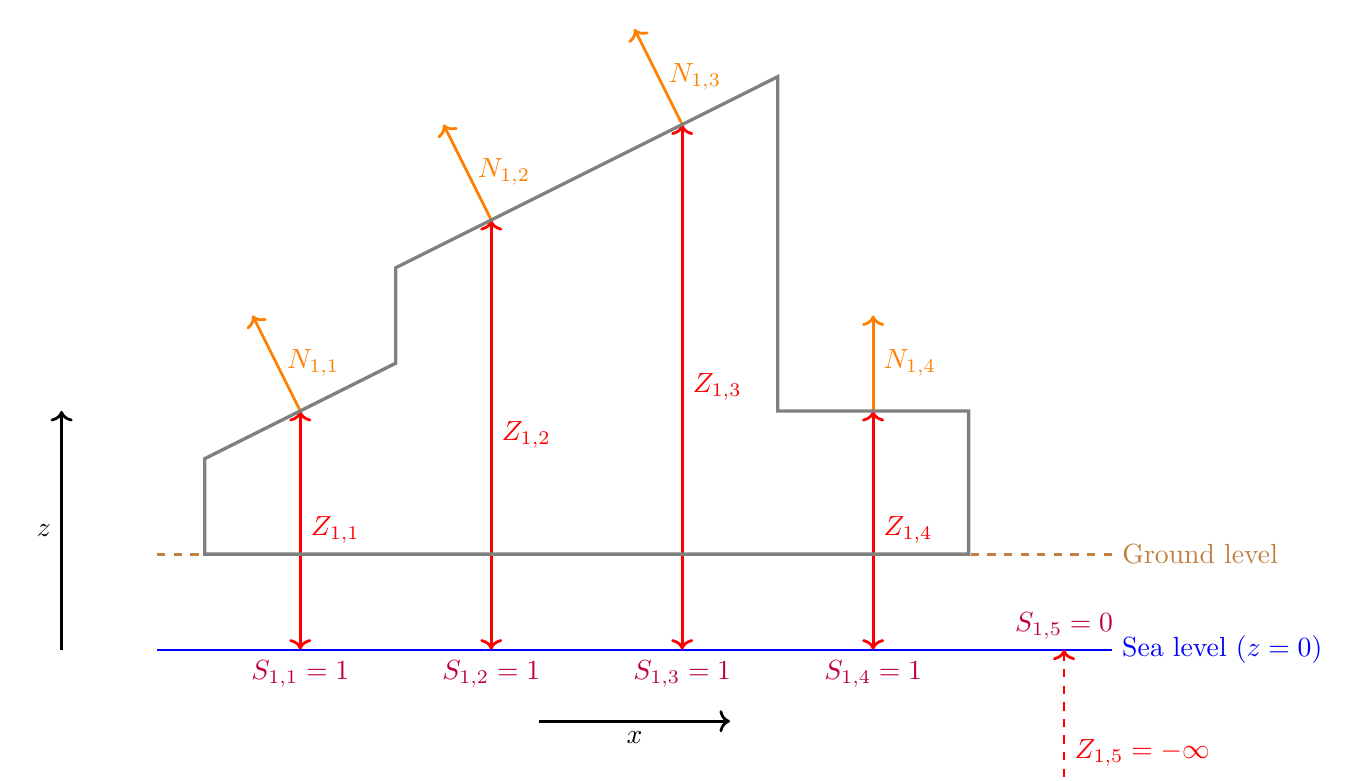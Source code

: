 \begin{tikzpicture}[x=\linewidth,y=\linewidth,line width=1pt]
  % Axis labels
  \draw[->,black] (0.4,-0.075) -- node[below] {$x$} (0.6,-0.075);
  \draw[->,black] (-0.1,0) -- node[left] {$z$} (-0.1,0.25);

  % Annotate sea level (z = 0) and ground level
  \draw[blue,thick] (0,0) -- (1,0) node[right] {Sea level ($z = 0$)};
  \draw[brown,dashed] (0,0.1) -- (1,0.1) node[right] {Ground level};

  % Annotate both vector values
  \draw[<->,red] (0.15,0.0) node[purple,below] {$S_{1, 1} = 1$} -- node[right] {$Z_{1,1}$} (0.15,0.25);
  \draw[->,orange] (0.15,0.25) -- node[right] {$N_{1,1}$} (0.1,0.35);

  \draw[<->,red] (0.35,0.0) node[purple,below] {$S_{1, 2} = 1$} -- node[right] {$Z_{1,2}$} (0.35,0.45);
  \draw[->,orange] (0.35,0.45) -- node[right] {$N_{1,2}$} (0.3,0.55);

  \draw[<->,red] (0.55,0) node[purple,below] {$S_{1, 3} = 1$} -- node[right] {$Z_{1,3}$} (0.55,0.55);
  \draw[->,orange] (0.55,0.55) -- node[right] {$N_{1,3}$} (0.5,0.65);

  \draw[<->,red] (0.75,0.0) node[purple,below] {$S_{1, 4} = 1$} -- node[right] {$Z_{1,4}$} (0.75,0.25);
  \draw[->,orange] (0.75,0.25) -- node[right] {$N_{1,4}$} (0.75,0.35);

  \draw[<-,red,overlay,dashed] (0.95,0.0) node[purple,above] {$S_{1, 5} = 0$} -- node[right,yshift=-0.9em] {$Z_{1,5} = -\infty$} (0.95,-0.165);
  % \draw[->,orange] (0.95,0) -- node[right] {$N_{1,5}$} (0.95,0);

  % Roof surface
  \draw[gray,very thick]
    (0.05,0.1) --
    (0.05,0.2) --
    (0.25,0.3) --
    (0.25,0.4) --
    (0.25, 0.4) --
    (0.65, 0.6) --
    (0.65, 0.25) --
    (0.85, 0.25) --
    (0.85, 0.1) --
    cycle;
\end{tikzpicture}
